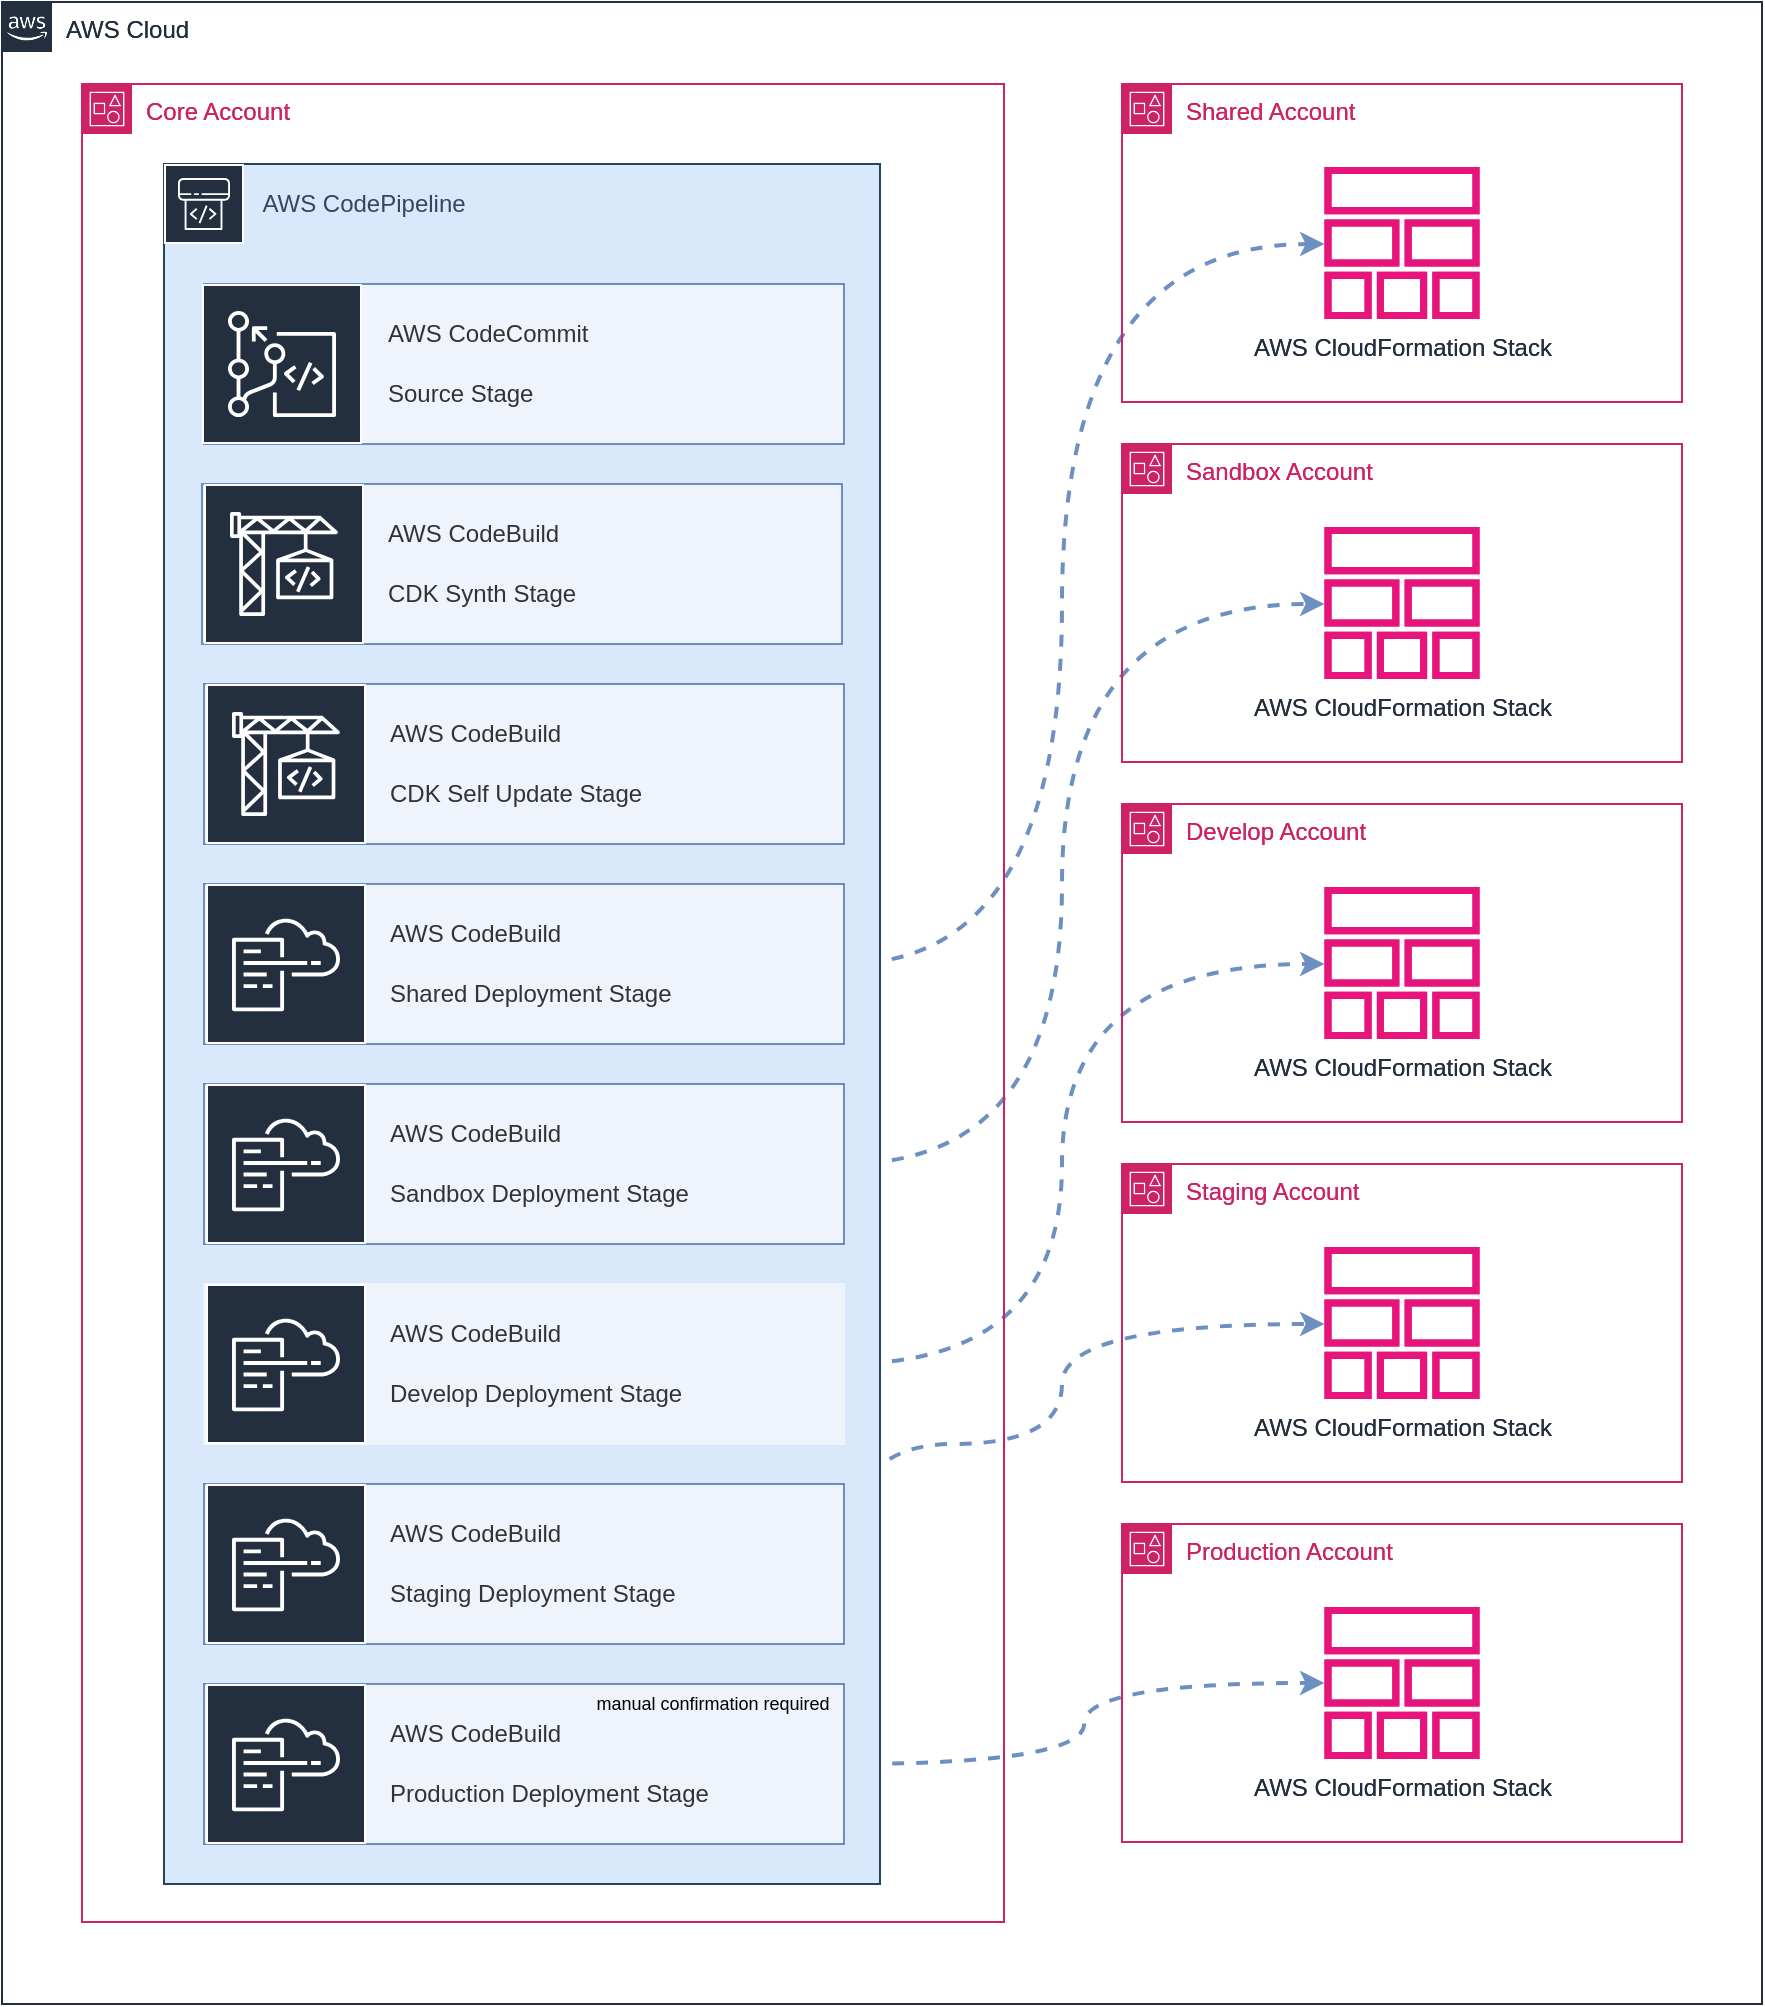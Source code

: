 <mxfile version="25.0.2">
  <diagram name="Page-1" id="k3h3BO1Kf3Qh7kfTolwe">
    <mxGraphModel dx="1242" dy="878" grid="1" gridSize="10" guides="1" tooltips="1" connect="1" arrows="1" fold="1" page="1" pageScale="1" pageWidth="2336" pageHeight="1654" math="0" shadow="0">
      <root>
        <mxCell id="0" />
        <mxCell id="1" parent="0" />
        <mxCell id="vfSD4c-9eN2mQt4-FbNN-1" value="AWS Cloud" style="points=[[0,0],[0.25,0],[0.5,0],[0.75,0],[1,0],[1,0.25],[1,0.5],[1,0.75],[1,1],[0.75,1],[0.5,1],[0.25,1],[0,1],[0,0.75],[0,0.5],[0,0.25]];outlineConnect=0;gradientColor=none;html=1;whiteSpace=wrap;fontSize=12;fontStyle=0;container=1;pointerEvents=0;collapsible=0;recursiveResize=0;shape=mxgraph.aws4.group;grIcon=mxgraph.aws4.group_aws_cloud_alt;strokeColor=#232F3E;fillColor=none;verticalAlign=top;align=left;spacingLeft=30;fontColor=#232F3E;dashed=0;" parent="1" vertex="1">
          <mxGeometry x="240" y="199" width="880" height="1001" as="geometry" />
        </mxCell>
        <mxCell id="vfSD4c-9eN2mQt4-FbNN-78" style="rounded=0;orthogonalLoop=1;jettySize=auto;html=1;exitX=1;exitY=0.5;exitDx=0;exitDy=0;curved=1;dashed=1;strokeWidth=2;strokeColor=#6D90C2;edgeStyle=orthogonalEdgeStyle;" parent="vfSD4c-9eN2mQt4-FbNN-1" source="vfSD4c-9eN2mQt4-FbNN-28" target="vfSD4c-9eN2mQt4-FbNN-14" edge="1">
          <mxGeometry relative="1" as="geometry">
            <Array as="points">
              <mxPoint x="530" y="481" />
              <mxPoint x="530" y="121" />
            </Array>
          </mxGeometry>
        </mxCell>
        <mxCell id="vfSD4c-9eN2mQt4-FbNN-4" value="Shared Account" style="points=[[0,0],[0.25,0],[0.5,0],[0.75,0],[1,0],[1,0.25],[1,0.5],[1,0.75],[1,1],[0.75,1],[0.5,1],[0.25,1],[0,1],[0,0.75],[0,0.5],[0,0.25]];outlineConnect=0;gradientColor=none;html=1;whiteSpace=wrap;fontSize=12;fontStyle=0;container=1;pointerEvents=0;collapsible=0;recursiveResize=0;shape=mxgraph.aws4.group;grIcon=mxgraph.aws4.group_account;strokeColor=#CD2264;fillColor=none;verticalAlign=top;align=left;spacingLeft=30;fontColor=#CD2264;dashed=0;" parent="vfSD4c-9eN2mQt4-FbNN-1" vertex="1">
          <mxGeometry x="560" y="41" width="280" height="159" as="geometry" />
        </mxCell>
        <mxCell id="vfSD4c-9eN2mQt4-FbNN-14" value="AWS CloudFormation Stack" style="sketch=0;outlineConnect=0;fontColor=#232F3E;gradientColor=none;fillColor=#E7157B;strokeColor=none;dashed=0;verticalLabelPosition=bottom;verticalAlign=top;align=center;html=1;fontSize=12;fontStyle=0;aspect=fixed;pointerEvents=1;shape=mxgraph.aws4.stack;" parent="vfSD4c-9eN2mQt4-FbNN-4" vertex="1">
          <mxGeometry x="101" y="41.5" width="78" height="76" as="geometry" />
        </mxCell>
        <mxCell id="vfSD4c-9eN2mQt4-FbNN-5" value="Sandbox Account" style="points=[[0,0],[0.25,0],[0.5,0],[0.75,0],[1,0],[1,0.25],[1,0.5],[1,0.75],[1,1],[0.75,1],[0.5,1],[0.25,1],[0,1],[0,0.75],[0,0.5],[0,0.25]];outlineConnect=0;gradientColor=none;html=1;whiteSpace=wrap;fontSize=12;fontStyle=0;container=1;pointerEvents=0;collapsible=0;recursiveResize=0;shape=mxgraph.aws4.group;grIcon=mxgraph.aws4.group_account;strokeColor=#CD2264;fillColor=none;verticalAlign=top;align=left;spacingLeft=30;fontColor=#CD2264;dashed=0;" parent="vfSD4c-9eN2mQt4-FbNN-1" vertex="1">
          <mxGeometry x="560" y="221" width="280" height="159" as="geometry" />
        </mxCell>
        <mxCell id="vfSD4c-9eN2mQt4-FbNN-15" value="AWS CloudFormation Stack" style="sketch=0;outlineConnect=0;fontColor=#232F3E;gradientColor=none;fillColor=#E7157B;strokeColor=none;dashed=0;verticalLabelPosition=bottom;verticalAlign=top;align=center;html=1;fontSize=12;fontStyle=0;aspect=fixed;pointerEvents=1;shape=mxgraph.aws4.stack;" parent="vfSD4c-9eN2mQt4-FbNN-5" vertex="1">
          <mxGeometry x="101" y="41.5" width="78" height="76" as="geometry" />
        </mxCell>
        <mxCell id="vfSD4c-9eN2mQt4-FbNN-3" value="Develop Account" style="points=[[0,0],[0.25,0],[0.5,0],[0.75,0],[1,0],[1,0.25],[1,0.5],[1,0.75],[1,1],[0.75,1],[0.5,1],[0.25,1],[0,1],[0,0.75],[0,0.5],[0,0.25]];outlineConnect=0;gradientColor=none;html=1;whiteSpace=wrap;fontSize=12;fontStyle=0;container=1;pointerEvents=0;collapsible=0;recursiveResize=0;shape=mxgraph.aws4.group;grIcon=mxgraph.aws4.group_account;strokeColor=#CD2264;fillColor=none;verticalAlign=top;align=left;spacingLeft=30;fontColor=#CD2264;dashed=0;" parent="vfSD4c-9eN2mQt4-FbNN-1" vertex="1">
          <mxGeometry x="560" y="401" width="280" height="159" as="geometry" />
        </mxCell>
        <mxCell id="vfSD4c-9eN2mQt4-FbNN-16" value="AWS CloudFormation Stack" style="sketch=0;outlineConnect=0;fontColor=#232F3E;gradientColor=none;fillColor=#E7157B;strokeColor=none;dashed=0;verticalLabelPosition=bottom;verticalAlign=top;align=center;html=1;fontSize=12;fontStyle=0;aspect=fixed;pointerEvents=1;shape=mxgraph.aws4.stack;" parent="vfSD4c-9eN2mQt4-FbNN-3" vertex="1">
          <mxGeometry x="101" y="41.5" width="78" height="76" as="geometry" />
        </mxCell>
        <mxCell id="vfSD4c-9eN2mQt4-FbNN-7" value="Staging Account" style="points=[[0,0],[0.25,0],[0.5,0],[0.75,0],[1,0],[1,0.25],[1,0.5],[1,0.75],[1,1],[0.75,1],[0.5,1],[0.25,1],[0,1],[0,0.75],[0,0.5],[0,0.25]];outlineConnect=0;gradientColor=none;html=1;whiteSpace=wrap;fontSize=12;fontStyle=0;container=1;pointerEvents=0;collapsible=0;recursiveResize=0;shape=mxgraph.aws4.group;grIcon=mxgraph.aws4.group_account;strokeColor=#CD2264;fillColor=none;verticalAlign=top;align=left;spacingLeft=30;fontColor=#CD2264;dashed=0;" parent="vfSD4c-9eN2mQt4-FbNN-1" vertex="1">
          <mxGeometry x="560" y="581" width="280" height="159" as="geometry" />
        </mxCell>
        <mxCell id="vfSD4c-9eN2mQt4-FbNN-17" value="AWS CloudFormation Stack" style="sketch=0;outlineConnect=0;fontColor=#232F3E;gradientColor=none;fillColor=#E7157B;strokeColor=none;dashed=0;verticalLabelPosition=bottom;verticalAlign=top;align=center;html=1;fontSize=12;fontStyle=0;aspect=fixed;pointerEvents=1;shape=mxgraph.aws4.stack;" parent="vfSD4c-9eN2mQt4-FbNN-7" vertex="1">
          <mxGeometry x="101" y="41.5" width="78" height="76" as="geometry" />
        </mxCell>
        <mxCell id="vfSD4c-9eN2mQt4-FbNN-6" value="Production Account" style="points=[[0,0],[0.25,0],[0.5,0],[0.75,0],[1,0],[1,0.25],[1,0.5],[1,0.75],[1,1],[0.75,1],[0.5,1],[0.25,1],[0,1],[0,0.75],[0,0.5],[0,0.25]];outlineConnect=0;gradientColor=none;html=1;whiteSpace=wrap;fontSize=12;fontStyle=0;container=1;pointerEvents=0;collapsible=0;recursiveResize=0;shape=mxgraph.aws4.group;grIcon=mxgraph.aws4.group_account;strokeColor=#CD2264;fillColor=none;verticalAlign=top;align=left;spacingLeft=30;fontColor=#CD2264;dashed=0;" parent="vfSD4c-9eN2mQt4-FbNN-1" vertex="1">
          <mxGeometry x="560" y="761" width="280" height="159" as="geometry" />
        </mxCell>
        <mxCell id="vfSD4c-9eN2mQt4-FbNN-18" value="AWS CloudFormation Stack" style="sketch=0;outlineConnect=0;fontColor=#232F3E;gradientColor=none;fillColor=#E7157B;strokeColor=none;dashed=0;verticalLabelPosition=bottom;verticalAlign=top;align=center;html=1;fontSize=12;fontStyle=0;aspect=fixed;pointerEvents=1;shape=mxgraph.aws4.stack;" parent="vfSD4c-9eN2mQt4-FbNN-6" vertex="1">
          <mxGeometry x="101" y="41.5" width="78" height="76" as="geometry" />
        </mxCell>
        <mxCell id="vfSD4c-9eN2mQt4-FbNN-2" value="Core Account" style="points=[[0,0],[0.25,0],[0.5,0],[0.75,0],[1,0],[1,0.25],[1,0.5],[1,0.75],[1,1],[0.75,1],[0.5,1],[0.25,1],[0,1],[0,0.75],[0,0.5],[0,0.25]];outlineConnect=0;gradientColor=none;html=1;whiteSpace=wrap;fontSize=12;fontStyle=0;container=1;pointerEvents=0;collapsible=0;recursiveResize=0;shape=mxgraph.aws4.group;grIcon=mxgraph.aws4.group_account;strokeColor=#CD2264;fillColor=none;verticalAlign=top;align=left;spacingLeft=30;fontColor=#CD2264;dashed=0;" parent="vfSD4c-9eN2mQt4-FbNN-1" vertex="1">
          <mxGeometry x="40" y="41" width="461" height="919" as="geometry" />
        </mxCell>
        <mxCell id="vfSD4c-9eN2mQt4-FbNN-10" value="" style="shape=rect;fillColor=#DAE8FC;strokeColor=#23445d;" parent="vfSD4c-9eN2mQt4-FbNN-2" vertex="1">
          <mxGeometry x="41" y="40" width="358" height="860" as="geometry" />
        </mxCell>
        <mxCell id="vfSD4c-9eN2mQt4-FbNN-9" value="" style="sketch=0;outlineConnect=0;fontColor=#232F3E;gradientColor=none;strokeColor=#ffffff;fillColor=#232F3E;dashed=0;verticalLabelPosition=middle;verticalAlign=bottom;align=center;html=1;whiteSpace=wrap;fontSize=10;fontStyle=1;spacing=3;shape=mxgraph.aws4.productIcon;prIcon=mxgraph.aws4.codepipeline;" parent="vfSD4c-9eN2mQt4-FbNN-2" vertex="1">
          <mxGeometry x="41" y="40" width="40" height="40" as="geometry" />
        </mxCell>
        <mxCell id="vfSD4c-9eN2mQt4-FbNN-23" value="AWS CodePipeline" style="text;html=1;align=center;verticalAlign=middle;whiteSpace=wrap;rounded=0;fontColor=#35465E;" parent="vfSD4c-9eN2mQt4-FbNN-2" vertex="1">
          <mxGeometry x="81" y="45" width="120" height="30" as="geometry" />
        </mxCell>
        <mxCell id="vfSD4c-9eN2mQt4-FbNN-55" value="" style="group" parent="vfSD4c-9eN2mQt4-FbNN-2" vertex="1" connectable="0">
          <mxGeometry x="61" y="400" width="320" height="80" as="geometry" />
        </mxCell>
        <mxCell id="vfSD4c-9eN2mQt4-FbNN-28" value="" style="shape=rect;fillColor=#EFF4FC;strokeColor=#6c8ebf;" parent="vfSD4c-9eN2mQt4-FbNN-55" vertex="1">
          <mxGeometry width="320" height="80" as="geometry" />
        </mxCell>
        <mxCell id="vfSD4c-9eN2mQt4-FbNN-30" value="AWS CodeBuild" style="text;html=1;align=left;verticalAlign=middle;whiteSpace=wrap;rounded=0;fontColor=#333333;fontStyle=0" parent="vfSD4c-9eN2mQt4-FbNN-55" vertex="1">
          <mxGeometry x="91" y="10" width="210" height="30" as="geometry" />
        </mxCell>
        <mxCell id="vfSD4c-9eN2mQt4-FbNN-31" value="Shared Deployment Stage" style="text;html=1;align=left;verticalAlign=middle;whiteSpace=wrap;rounded=0;fontColor=#333333;fontStyle=0" parent="vfSD4c-9eN2mQt4-FbNN-55" vertex="1">
          <mxGeometry x="91" y="40" width="210" height="30" as="geometry" />
        </mxCell>
        <mxCell id="vfSD4c-9eN2mQt4-FbNN-53" value="" style="sketch=0;outlineConnect=0;fontColor=#232F3E;gradientColor=none;strokeColor=#ffffff;fillColor=#232F3E;dashed=0;verticalLabelPosition=middle;verticalAlign=bottom;align=center;html=1;whiteSpace=wrap;fontSize=10;fontStyle=1;spacing=3;shape=mxgraph.aws4.productIcon;prIcon=mxgraph.aws4.cloudformation;" parent="vfSD4c-9eN2mQt4-FbNN-55" vertex="1">
          <mxGeometry x="1" width="80" height="80" as="geometry" />
        </mxCell>
        <mxCell id="vfSD4c-9eN2mQt4-FbNN-61" value="" style="group" parent="vfSD4c-9eN2mQt4-FbNN-2" vertex="1" connectable="0">
          <mxGeometry x="61" y="600" width="320" height="80" as="geometry" />
        </mxCell>
        <mxCell id="vfSD4c-9eN2mQt4-FbNN-62" value="" style="shape=rect;fillColor=#EFF4FC;strokeColor=#EFF4FC;" parent="vfSD4c-9eN2mQt4-FbNN-61" vertex="1">
          <mxGeometry width="320" height="80" as="geometry" />
        </mxCell>
        <mxCell id="vfSD4c-9eN2mQt4-FbNN-63" value="AWS CodeBuild" style="text;html=1;align=left;verticalAlign=middle;whiteSpace=wrap;rounded=0;fontColor=#333333;fontStyle=0" parent="vfSD4c-9eN2mQt4-FbNN-61" vertex="1">
          <mxGeometry x="91" y="10" width="210" height="30" as="geometry" />
        </mxCell>
        <mxCell id="vfSD4c-9eN2mQt4-FbNN-64" value="Develop Deployment Stage" style="text;html=1;align=left;verticalAlign=middle;whiteSpace=wrap;rounded=0;fontColor=#333333;fontStyle=0" parent="vfSD4c-9eN2mQt4-FbNN-61" vertex="1">
          <mxGeometry x="91" y="40" width="210" height="30" as="geometry" />
        </mxCell>
        <mxCell id="vfSD4c-9eN2mQt4-FbNN-65" value="" style="sketch=0;outlineConnect=0;fontColor=#232F3E;gradientColor=none;strokeColor=#ffffff;fillColor=#232F3E;dashed=0;verticalLabelPosition=middle;verticalAlign=bottom;align=center;html=1;whiteSpace=wrap;fontSize=10;fontStyle=1;spacing=3;shape=mxgraph.aws4.productIcon;prIcon=mxgraph.aws4.cloudformation;" parent="vfSD4c-9eN2mQt4-FbNN-61" vertex="1">
          <mxGeometry x="1" width="80" height="80" as="geometry" />
        </mxCell>
        <mxCell id="vfSD4c-9eN2mQt4-FbNN-71" value="" style="group" parent="vfSD4c-9eN2mQt4-FbNN-2" vertex="1" connectable="0">
          <mxGeometry x="61" y="800" width="400" height="80" as="geometry" />
        </mxCell>
        <mxCell id="vfSD4c-9eN2mQt4-FbNN-72" value="" style="shape=rect;fillColor=#EFF4FC;strokeColor=#6c8ebf;" parent="vfSD4c-9eN2mQt4-FbNN-71" vertex="1">
          <mxGeometry width="320" height="80" as="geometry" />
        </mxCell>
        <mxCell id="vfSD4c-9eN2mQt4-FbNN-73" value="AWS CodeBuild" style="text;html=1;align=left;verticalAlign=middle;whiteSpace=wrap;rounded=0;fontColor=#333333;fontStyle=0" parent="vfSD4c-9eN2mQt4-FbNN-71" vertex="1">
          <mxGeometry x="91" y="10" width="210" height="30" as="geometry" />
        </mxCell>
        <mxCell id="vfSD4c-9eN2mQt4-FbNN-74" value="Production Deployment Stage" style="text;html=1;align=left;verticalAlign=middle;whiteSpace=wrap;rounded=0;fontColor=#333333;fontStyle=0" parent="vfSD4c-9eN2mQt4-FbNN-71" vertex="1">
          <mxGeometry x="91" y="40" width="210" height="30" as="geometry" />
        </mxCell>
        <mxCell id="vfSD4c-9eN2mQt4-FbNN-75" value="" style="sketch=0;outlineConnect=0;fontColor=#232F3E;gradientColor=none;strokeColor=#ffffff;fillColor=#232F3E;dashed=0;verticalLabelPosition=middle;verticalAlign=bottom;align=center;html=1;whiteSpace=wrap;fontSize=10;fontStyle=1;spacing=3;shape=mxgraph.aws4.productIcon;prIcon=mxgraph.aws4.cloudformation;" parent="vfSD4c-9eN2mQt4-FbNN-71" vertex="1">
          <mxGeometry x="1" width="80" height="80" as="geometry" />
        </mxCell>
        <mxCell id="vfSD4c-9eN2mQt4-FbNN-90" value="manual confirmation required" style="text;html=1;align=center;verticalAlign=middle;whiteSpace=wrap;rounded=0;fontSize=9;" parent="vfSD4c-9eN2mQt4-FbNN-71" vertex="1">
          <mxGeometry x="189" width="131" height="20" as="geometry" />
        </mxCell>
        <mxCell id="vfSD4c-9eN2mQt4-FbNN-83" value="" style="group" parent="vfSD4c-9eN2mQt4-FbNN-2" vertex="1" connectable="0">
          <mxGeometry x="60" y="100" width="321" height="80" as="geometry" />
        </mxCell>
        <mxCell id="vfSD4c-9eN2mQt4-FbNN-49" value="" style="shape=rect;fillColor=#EFF4FC;strokeColor=#6c8ebf;" parent="vfSD4c-9eN2mQt4-FbNN-83" vertex="1">
          <mxGeometry x="1" width="320" height="80" as="geometry" />
        </mxCell>
        <mxCell id="vfSD4c-9eN2mQt4-FbNN-51" value="AWS CodeCommit" style="text;html=1;align=left;verticalAlign=middle;whiteSpace=wrap;rounded=0;fontColor=#333333;fontStyle=0" parent="vfSD4c-9eN2mQt4-FbNN-83" vertex="1">
          <mxGeometry x="91" y="10" width="210" height="30" as="geometry" />
        </mxCell>
        <mxCell id="vfSD4c-9eN2mQt4-FbNN-52" value="Source Stage" style="text;html=1;align=left;verticalAlign=middle;whiteSpace=wrap;rounded=0;fontColor=#333333;fontStyle=0" parent="vfSD4c-9eN2mQt4-FbNN-83" vertex="1">
          <mxGeometry x="91" y="40" width="210" height="30" as="geometry" />
        </mxCell>
        <mxCell id="vfSD4c-9eN2mQt4-FbNN-11" value="" style="sketch=0;outlineConnect=0;fontColor=#232F3E;gradientColor=none;strokeColor=#ffffff;fillColor=#232F3E;dashed=0;verticalLabelPosition=middle;verticalAlign=bottom;align=center;html=1;whiteSpace=wrap;fontSize=10;fontStyle=1;spacing=3;shape=mxgraph.aws4.productIcon;prIcon=mxgraph.aws4.codecommit;" parent="vfSD4c-9eN2mQt4-FbNN-83" vertex="1">
          <mxGeometry width="80" height="80" as="geometry" />
        </mxCell>
        <mxCell id="vfSD4c-9eN2mQt4-FbNN-20" value="" style="shape=rect;fillColor=#EFF4FC;strokeColor=#6c8ebf;" parent="vfSD4c-9eN2mQt4-FbNN-2" vertex="1">
          <mxGeometry x="60" y="200" width="320" height="80" as="geometry" />
        </mxCell>
        <mxCell id="vfSD4c-9eN2mQt4-FbNN-19" value="" style="sketch=0;outlineConnect=0;fontColor=#232F3E;gradientColor=none;strokeColor=#ffffff;fillColor=#232F3E;dashed=0;verticalLabelPosition=middle;verticalAlign=bottom;align=center;html=1;whiteSpace=wrap;fontSize=10;fontStyle=1;spacing=3;shape=mxgraph.aws4.productIcon;prIcon=mxgraph.aws4.codebuild;" parent="vfSD4c-9eN2mQt4-FbNN-2" vertex="1">
          <mxGeometry x="61" y="200" width="80" height="80" as="geometry" />
        </mxCell>
        <mxCell id="vfSD4c-9eN2mQt4-FbNN-24" value="AWS CodeBuild" style="text;html=1;align=left;verticalAlign=middle;whiteSpace=wrap;rounded=0;fontColor=#333333;fontStyle=0" parent="vfSD4c-9eN2mQt4-FbNN-2" vertex="1">
          <mxGeometry x="151" y="210" width="210" height="30" as="geometry" />
        </mxCell>
        <mxCell id="vfSD4c-9eN2mQt4-FbNN-25" value="CDK Synth Stage" style="text;html=1;align=left;verticalAlign=middle;whiteSpace=wrap;rounded=0;fontColor=#333333;fontStyle=0" parent="vfSD4c-9eN2mQt4-FbNN-2" vertex="1">
          <mxGeometry x="151" y="240" width="210" height="30" as="geometry" />
        </mxCell>
        <mxCell id="vfSD4c-9eN2mQt4-FbNN-57" value="" style="shape=rect;fillColor=#EFF4FC;strokeColor=#6c8ebf;" parent="vfSD4c-9eN2mQt4-FbNN-2" vertex="1">
          <mxGeometry x="61" y="500" width="320" height="80" as="geometry" />
        </mxCell>
        <mxCell id="vfSD4c-9eN2mQt4-FbNN-58" value="AWS CodeBuild" style="text;html=1;align=left;verticalAlign=middle;whiteSpace=wrap;rounded=0;fontColor=#333333;fontStyle=0" parent="vfSD4c-9eN2mQt4-FbNN-2" vertex="1">
          <mxGeometry x="152" y="510" width="210" height="30" as="geometry" />
        </mxCell>
        <mxCell id="vfSD4c-9eN2mQt4-FbNN-59" value="Sandbox Deployment Stage" style="text;html=1;align=left;verticalAlign=middle;whiteSpace=wrap;rounded=0;fontColor=#333333;fontStyle=0" parent="vfSD4c-9eN2mQt4-FbNN-2" vertex="1">
          <mxGeometry x="152" y="540" width="210" height="30" as="geometry" />
        </mxCell>
        <mxCell id="vfSD4c-9eN2mQt4-FbNN-60" value="" style="sketch=0;outlineConnect=0;fontColor=#232F3E;gradientColor=none;strokeColor=#ffffff;fillColor=#232F3E;dashed=0;verticalLabelPosition=middle;verticalAlign=bottom;align=center;html=1;whiteSpace=wrap;fontSize=10;fontStyle=1;spacing=3;shape=mxgraph.aws4.productIcon;prIcon=mxgraph.aws4.cloudformation;" parent="vfSD4c-9eN2mQt4-FbNN-2" vertex="1">
          <mxGeometry x="62" y="500" width="80" height="80" as="geometry" />
        </mxCell>
        <mxCell id="vfSD4c-9eN2mQt4-FbNN-67" value="" style="shape=rect;fillColor=#EFF4FC;strokeColor=#6c8ebf;" parent="vfSD4c-9eN2mQt4-FbNN-2" vertex="1">
          <mxGeometry x="61" y="700" width="320" height="80" as="geometry" />
        </mxCell>
        <mxCell id="vfSD4c-9eN2mQt4-FbNN-68" value="AWS CodeBuild" style="text;html=1;align=left;verticalAlign=middle;whiteSpace=wrap;rounded=0;fontColor=#333333;fontStyle=0" parent="vfSD4c-9eN2mQt4-FbNN-2" vertex="1">
          <mxGeometry x="152" y="710" width="210" height="30" as="geometry" />
        </mxCell>
        <mxCell id="vfSD4c-9eN2mQt4-FbNN-69" value="Staging Deployment Stage" style="text;html=1;align=left;verticalAlign=middle;whiteSpace=wrap;rounded=0;fontColor=#333333;fontStyle=0" parent="vfSD4c-9eN2mQt4-FbNN-2" vertex="1">
          <mxGeometry x="152" y="740" width="210" height="30" as="geometry" />
        </mxCell>
        <mxCell id="vfSD4c-9eN2mQt4-FbNN-70" value="" style="sketch=0;outlineConnect=0;fontColor=#232F3E;gradientColor=none;strokeColor=#ffffff;fillColor=#232F3E;dashed=0;verticalLabelPosition=middle;verticalAlign=bottom;align=center;html=1;whiteSpace=wrap;fontSize=10;fontStyle=1;spacing=3;shape=mxgraph.aws4.productIcon;prIcon=mxgraph.aws4.cloudformation;" parent="vfSD4c-9eN2mQt4-FbNN-2" vertex="1">
          <mxGeometry x="62" y="700" width="80" height="80" as="geometry" />
        </mxCell>
        <mxCell id="vfSD4c-9eN2mQt4-FbNN-85" value="" style="shape=rect;fillColor=#EFF4FC;strokeColor=#6c8ebf;" parent="vfSD4c-9eN2mQt4-FbNN-2" vertex="1">
          <mxGeometry x="61" y="300" width="320" height="80" as="geometry" />
        </mxCell>
        <mxCell id="vfSD4c-9eN2mQt4-FbNN-86" value="" style="sketch=0;outlineConnect=0;fontColor=#232F3E;gradientColor=none;strokeColor=#ffffff;fillColor=#232F3E;dashed=0;verticalLabelPosition=middle;verticalAlign=bottom;align=center;html=1;whiteSpace=wrap;fontSize=10;fontStyle=1;spacing=3;shape=mxgraph.aws4.productIcon;prIcon=mxgraph.aws4.codebuild;" parent="vfSD4c-9eN2mQt4-FbNN-2" vertex="1">
          <mxGeometry x="62" y="300" width="80" height="80" as="geometry" />
        </mxCell>
        <mxCell id="vfSD4c-9eN2mQt4-FbNN-87" value="AWS CodeBuild" style="text;html=1;align=left;verticalAlign=middle;whiteSpace=wrap;rounded=0;fontColor=#333333;fontStyle=0" parent="vfSD4c-9eN2mQt4-FbNN-2" vertex="1">
          <mxGeometry x="152" y="310" width="210" height="30" as="geometry" />
        </mxCell>
        <mxCell id="vfSD4c-9eN2mQt4-FbNN-88" value="CDK Self Update Stage" style="text;html=1;align=left;verticalAlign=middle;whiteSpace=wrap;rounded=0;fontColor=#333333;fontStyle=0" parent="vfSD4c-9eN2mQt4-FbNN-2" vertex="1">
          <mxGeometry x="152" y="340" width="210" height="30" as="geometry" />
        </mxCell>
        <mxCell id="vfSD4c-9eN2mQt4-FbNN-79" style="rounded=0;orthogonalLoop=1;jettySize=auto;html=1;exitX=1;exitY=0.5;exitDx=0;exitDy=0;curved=1;dashed=1;strokeWidth=2;strokeColor=#6D90C2;edgeStyle=orthogonalEdgeStyle;" parent="vfSD4c-9eN2mQt4-FbNN-1" source="vfSD4c-9eN2mQt4-FbNN-57" target="vfSD4c-9eN2mQt4-FbNN-15" edge="1">
          <mxGeometry relative="1" as="geometry">
            <Array as="points">
              <mxPoint x="530" y="581" />
              <mxPoint x="530" y="301" />
            </Array>
          </mxGeometry>
        </mxCell>
        <mxCell id="vfSD4c-9eN2mQt4-FbNN-80" style="rounded=0;orthogonalLoop=1;jettySize=auto;html=1;exitX=1;exitY=0.5;exitDx=0;exitDy=0;curved=1;dashed=1;strokeWidth=2;strokeColor=#6D90C2;edgeStyle=orthogonalEdgeStyle;" parent="vfSD4c-9eN2mQt4-FbNN-1" source="vfSD4c-9eN2mQt4-FbNN-62" target="vfSD4c-9eN2mQt4-FbNN-16" edge="1">
          <mxGeometry relative="1" as="geometry">
            <Array as="points">
              <mxPoint x="530" y="681" />
              <mxPoint x="530" y="481" />
            </Array>
          </mxGeometry>
        </mxCell>
        <mxCell id="vfSD4c-9eN2mQt4-FbNN-81" style="rounded=0;orthogonalLoop=1;jettySize=auto;html=1;exitX=1;exitY=0.5;exitDx=0;exitDy=0;curved=1;dashed=1;strokeWidth=2;strokeColor=#6D90C2;edgeStyle=orthogonalEdgeStyle;" parent="vfSD4c-9eN2mQt4-FbNN-1" source="vfSD4c-9eN2mQt4-FbNN-67" target="vfSD4c-9eN2mQt4-FbNN-17" edge="1">
          <mxGeometry relative="1" as="geometry">
            <Array as="points">
              <mxPoint x="421" y="721" />
              <mxPoint x="530" y="721" />
              <mxPoint x="530" y="661" />
            </Array>
          </mxGeometry>
        </mxCell>
        <mxCell id="vfSD4c-9eN2mQt4-FbNN-82" style="rounded=0;orthogonalLoop=1;jettySize=auto;html=1;exitX=1;exitY=0.5;exitDx=0;exitDy=0;curved=1;dashed=1;strokeWidth=2;strokeColor=#6D90C2;edgeStyle=orthogonalEdgeStyle;" parent="vfSD4c-9eN2mQt4-FbNN-1" source="vfSD4c-9eN2mQt4-FbNN-72" target="vfSD4c-9eN2mQt4-FbNN-18" edge="1">
          <mxGeometry relative="1" as="geometry" />
        </mxCell>
        <mxCell id="-rHODMzxDBXZCvQKcxq7-2" value="AWS Cloud" style="points=[[0,0],[0.25,0],[0.5,0],[0.75,0],[1,0],[1,0.25],[1,0.5],[1,0.75],[1,1],[0.75,1],[0.5,1],[0.25,1],[0,1],[0,0.75],[0,0.5],[0,0.25]];outlineConnect=0;gradientColor=none;html=1;whiteSpace=wrap;fontSize=12;fontStyle=0;container=1;pointerEvents=0;collapsible=0;recursiveResize=0;shape=mxgraph.aws4.group;grIcon=mxgraph.aws4.group_aws_cloud_alt;strokeColor=#232F3E;fillColor=none;verticalAlign=top;align=left;spacingLeft=30;fontColor=#232F3E;dashed=0;" vertex="1" parent="1">
          <mxGeometry x="240" y="199" width="880" height="1001" as="geometry" />
        </mxCell>
        <mxCell id="-rHODMzxDBXZCvQKcxq7-4" value="Shared Account" style="points=[[0,0],[0.25,0],[0.5,0],[0.75,0],[1,0],[1,0.25],[1,0.5],[1,0.75],[1,1],[0.75,1],[0.5,1],[0.25,1],[0,1],[0,0.75],[0,0.5],[0,0.25]];outlineConnect=0;gradientColor=none;html=1;whiteSpace=wrap;fontSize=12;fontStyle=0;container=1;pointerEvents=0;collapsible=0;recursiveResize=0;shape=mxgraph.aws4.group;grIcon=mxgraph.aws4.group_account;strokeColor=#CD2264;fillColor=none;verticalAlign=top;align=left;spacingLeft=30;fontColor=#CD2264;dashed=0;" vertex="1" parent="-rHODMzxDBXZCvQKcxq7-2">
          <mxGeometry x="560" y="41" width="280" height="159" as="geometry" />
        </mxCell>
        <mxCell id="-rHODMzxDBXZCvQKcxq7-5" value="AWS CloudFormation Stack" style="sketch=0;outlineConnect=0;fontColor=#232F3E;gradientColor=none;fillColor=#E7157B;strokeColor=none;dashed=0;verticalLabelPosition=bottom;verticalAlign=top;align=center;html=1;fontSize=12;fontStyle=0;aspect=fixed;pointerEvents=1;shape=mxgraph.aws4.stack;" vertex="1" parent="-rHODMzxDBXZCvQKcxq7-4">
          <mxGeometry x="101" y="41.5" width="78" height="76" as="geometry" />
        </mxCell>
        <mxCell id="-rHODMzxDBXZCvQKcxq7-6" value="Sandbox Account" style="points=[[0,0],[0.25,0],[0.5,0],[0.75,0],[1,0],[1,0.25],[1,0.5],[1,0.75],[1,1],[0.75,1],[0.5,1],[0.25,1],[0,1],[0,0.75],[0,0.5],[0,0.25]];outlineConnect=0;gradientColor=none;html=1;whiteSpace=wrap;fontSize=12;fontStyle=0;container=1;pointerEvents=0;collapsible=0;recursiveResize=0;shape=mxgraph.aws4.group;grIcon=mxgraph.aws4.group_account;strokeColor=#CD2264;fillColor=none;verticalAlign=top;align=left;spacingLeft=30;fontColor=#CD2264;dashed=0;" vertex="1" parent="-rHODMzxDBXZCvQKcxq7-2">
          <mxGeometry x="560" y="221" width="280" height="159" as="geometry" />
        </mxCell>
        <mxCell id="-rHODMzxDBXZCvQKcxq7-7" value="AWS CloudFormation Stack" style="sketch=0;outlineConnect=0;fontColor=#232F3E;gradientColor=none;fillColor=#E7157B;strokeColor=none;dashed=0;verticalLabelPosition=bottom;verticalAlign=top;align=center;html=1;fontSize=12;fontStyle=0;aspect=fixed;pointerEvents=1;shape=mxgraph.aws4.stack;" vertex="1" parent="-rHODMzxDBXZCvQKcxq7-6">
          <mxGeometry x="101" y="41.5" width="78" height="76" as="geometry" />
        </mxCell>
        <mxCell id="-rHODMzxDBXZCvQKcxq7-8" value="Develop Account" style="points=[[0,0],[0.25,0],[0.5,0],[0.75,0],[1,0],[1,0.25],[1,0.5],[1,0.75],[1,1],[0.75,1],[0.5,1],[0.25,1],[0,1],[0,0.75],[0,0.5],[0,0.25]];outlineConnect=0;gradientColor=none;html=1;whiteSpace=wrap;fontSize=12;fontStyle=0;container=1;pointerEvents=0;collapsible=0;recursiveResize=0;shape=mxgraph.aws4.group;grIcon=mxgraph.aws4.group_account;strokeColor=#CD2264;fillColor=none;verticalAlign=top;align=left;spacingLeft=30;fontColor=#CD2264;dashed=0;" vertex="1" parent="-rHODMzxDBXZCvQKcxq7-2">
          <mxGeometry x="560" y="401" width="280" height="159" as="geometry" />
        </mxCell>
        <mxCell id="-rHODMzxDBXZCvQKcxq7-9" value="AWS CloudFormation Stack" style="sketch=0;outlineConnect=0;fontColor=#232F3E;gradientColor=none;fillColor=#E7157B;strokeColor=none;dashed=0;verticalLabelPosition=bottom;verticalAlign=top;align=center;html=1;fontSize=12;fontStyle=0;aspect=fixed;pointerEvents=1;shape=mxgraph.aws4.stack;" vertex="1" parent="-rHODMzxDBXZCvQKcxq7-8">
          <mxGeometry x="101" y="41.5" width="78" height="76" as="geometry" />
        </mxCell>
        <mxCell id="-rHODMzxDBXZCvQKcxq7-10" value="Staging Account" style="points=[[0,0],[0.25,0],[0.5,0],[0.75,0],[1,0],[1,0.25],[1,0.5],[1,0.75],[1,1],[0.75,1],[0.5,1],[0.25,1],[0,1],[0,0.75],[0,0.5],[0,0.25]];outlineConnect=0;gradientColor=none;html=1;whiteSpace=wrap;fontSize=12;fontStyle=0;container=1;pointerEvents=0;collapsible=0;recursiveResize=0;shape=mxgraph.aws4.group;grIcon=mxgraph.aws4.group_account;strokeColor=#CD2264;fillColor=none;verticalAlign=top;align=left;spacingLeft=30;fontColor=#CD2264;dashed=0;" vertex="1" parent="-rHODMzxDBXZCvQKcxq7-2">
          <mxGeometry x="560" y="581" width="280" height="159" as="geometry" />
        </mxCell>
        <mxCell id="-rHODMzxDBXZCvQKcxq7-11" value="AWS CloudFormation Stack" style="sketch=0;outlineConnect=0;fontColor=#232F3E;gradientColor=none;fillColor=#E7157B;strokeColor=none;dashed=0;verticalLabelPosition=bottom;verticalAlign=top;align=center;html=1;fontSize=12;fontStyle=0;aspect=fixed;pointerEvents=1;shape=mxgraph.aws4.stack;" vertex="1" parent="-rHODMzxDBXZCvQKcxq7-10">
          <mxGeometry x="101" y="41.5" width="78" height="76" as="geometry" />
        </mxCell>
        <mxCell id="-rHODMzxDBXZCvQKcxq7-12" value="Production Account" style="points=[[0,0],[0.25,0],[0.5,0],[0.75,0],[1,0],[1,0.25],[1,0.5],[1,0.75],[1,1],[0.75,1],[0.5,1],[0.25,1],[0,1],[0,0.75],[0,0.5],[0,0.25]];outlineConnect=0;gradientColor=none;html=1;whiteSpace=wrap;fontSize=12;fontStyle=0;container=1;pointerEvents=0;collapsible=0;recursiveResize=0;shape=mxgraph.aws4.group;grIcon=mxgraph.aws4.group_account;strokeColor=#CD2264;fillColor=none;verticalAlign=top;align=left;spacingLeft=30;fontColor=#CD2264;dashed=0;" vertex="1" parent="-rHODMzxDBXZCvQKcxq7-2">
          <mxGeometry x="560" y="761" width="280" height="159" as="geometry" />
        </mxCell>
        <mxCell id="-rHODMzxDBXZCvQKcxq7-13" value="AWS CloudFormation Stack" style="sketch=0;outlineConnect=0;fontColor=#232F3E;gradientColor=none;fillColor=#E7157B;strokeColor=none;dashed=0;verticalLabelPosition=bottom;verticalAlign=top;align=center;html=1;fontSize=12;fontStyle=0;aspect=fixed;pointerEvents=1;shape=mxgraph.aws4.stack;" vertex="1" parent="-rHODMzxDBXZCvQKcxq7-12">
          <mxGeometry x="101" y="41.5" width="78" height="76" as="geometry" />
        </mxCell>
        <mxCell id="-rHODMzxDBXZCvQKcxq7-14" value="Core Account" style="points=[[0,0],[0.25,0],[0.5,0],[0.75,0],[1,0],[1,0.25],[1,0.5],[1,0.75],[1,1],[0.75,1],[0.5,1],[0.25,1],[0,1],[0,0.75],[0,0.5],[0,0.25]];outlineConnect=0;gradientColor=none;html=1;whiteSpace=wrap;fontSize=12;fontStyle=0;container=1;pointerEvents=0;collapsible=0;recursiveResize=0;shape=mxgraph.aws4.group;grIcon=mxgraph.aws4.group_account;strokeColor=#CD2264;fillColor=none;verticalAlign=top;align=left;spacingLeft=30;fontColor=#CD2264;dashed=0;" vertex="1" parent="-rHODMzxDBXZCvQKcxq7-2">
          <mxGeometry x="40" y="41" width="461" height="919" as="geometry" />
        </mxCell>
        <mxCell id="-rHODMzxDBXZCvQKcxq7-15" value="" style="shape=rect;fillColor=#DAE8FC;strokeColor=#23445d;" vertex="1" parent="-rHODMzxDBXZCvQKcxq7-14">
          <mxGeometry x="41" y="40" width="358" height="860" as="geometry" />
        </mxCell>
        <mxCell id="-rHODMzxDBXZCvQKcxq7-16" value="" style="sketch=0;outlineConnect=0;fontColor=#232F3E;gradientColor=none;strokeColor=#ffffff;fillColor=#232F3E;dashed=0;verticalLabelPosition=middle;verticalAlign=bottom;align=center;html=1;whiteSpace=wrap;fontSize=10;fontStyle=1;spacing=3;shape=mxgraph.aws4.productIcon;prIcon=mxgraph.aws4.codepipeline;" vertex="1" parent="-rHODMzxDBXZCvQKcxq7-14">
          <mxGeometry x="41" y="40" width="40" height="40" as="geometry" />
        </mxCell>
        <mxCell id="-rHODMzxDBXZCvQKcxq7-17" value="AWS CodePipeline" style="text;html=1;align=center;verticalAlign=middle;whiteSpace=wrap;rounded=0;fontColor=#35465E;" vertex="1" parent="-rHODMzxDBXZCvQKcxq7-14">
          <mxGeometry x="81" y="45" width="120" height="30" as="geometry" />
        </mxCell>
        <mxCell id="-rHODMzxDBXZCvQKcxq7-18" value="" style="group" vertex="1" connectable="0" parent="-rHODMzxDBXZCvQKcxq7-14">
          <mxGeometry x="61" y="400" width="320" height="80" as="geometry" />
        </mxCell>
        <mxCell id="-rHODMzxDBXZCvQKcxq7-19" value="" style="shape=rect;fillColor=#EFF4FC;strokeColor=#6c8ebf;" vertex="1" parent="-rHODMzxDBXZCvQKcxq7-18">
          <mxGeometry width="320" height="80" as="geometry" />
        </mxCell>
        <mxCell id="-rHODMzxDBXZCvQKcxq7-20" value="AWS CodeBuild" style="text;html=1;align=left;verticalAlign=middle;whiteSpace=wrap;rounded=0;fontColor=#333333;fontStyle=0" vertex="1" parent="-rHODMzxDBXZCvQKcxq7-18">
          <mxGeometry x="91" y="10" width="210" height="30" as="geometry" />
        </mxCell>
        <mxCell id="-rHODMzxDBXZCvQKcxq7-21" value="Shared Deployment Stage" style="text;html=1;align=left;verticalAlign=middle;whiteSpace=wrap;rounded=0;fontColor=#333333;fontStyle=0" vertex="1" parent="-rHODMzxDBXZCvQKcxq7-18">
          <mxGeometry x="91" y="40" width="210" height="30" as="geometry" />
        </mxCell>
        <mxCell id="-rHODMzxDBXZCvQKcxq7-22" value="" style="sketch=0;outlineConnect=0;fontColor=#232F3E;gradientColor=none;strokeColor=#ffffff;fillColor=#232F3E;dashed=0;verticalLabelPosition=middle;verticalAlign=bottom;align=center;html=1;whiteSpace=wrap;fontSize=10;fontStyle=1;spacing=3;shape=mxgraph.aws4.productIcon;prIcon=mxgraph.aws4.cloudformation;" vertex="1" parent="-rHODMzxDBXZCvQKcxq7-18">
          <mxGeometry x="1" width="80" height="80" as="geometry" />
        </mxCell>
        <mxCell id="-rHODMzxDBXZCvQKcxq7-23" value="" style="group" vertex="1" connectable="0" parent="-rHODMzxDBXZCvQKcxq7-14">
          <mxGeometry x="61" y="600" width="320" height="80" as="geometry" />
        </mxCell>
        <mxCell id="-rHODMzxDBXZCvQKcxq7-24" value="" style="shape=rect;fillColor=#EFF4FC;strokeColor=#EFF4FC;" vertex="1" parent="-rHODMzxDBXZCvQKcxq7-23">
          <mxGeometry width="320" height="80" as="geometry" />
        </mxCell>
        <mxCell id="-rHODMzxDBXZCvQKcxq7-25" value="AWS CodeBuild" style="text;html=1;align=left;verticalAlign=middle;whiteSpace=wrap;rounded=0;fontColor=#333333;fontStyle=0" vertex="1" parent="-rHODMzxDBXZCvQKcxq7-23">
          <mxGeometry x="91" y="10" width="210" height="30" as="geometry" />
        </mxCell>
        <mxCell id="-rHODMzxDBXZCvQKcxq7-26" value="Develop Deployment Stage" style="text;html=1;align=left;verticalAlign=middle;whiteSpace=wrap;rounded=0;fontColor=#333333;fontStyle=0" vertex="1" parent="-rHODMzxDBXZCvQKcxq7-23">
          <mxGeometry x="91" y="40" width="210" height="30" as="geometry" />
        </mxCell>
        <mxCell id="-rHODMzxDBXZCvQKcxq7-27" value="" style="sketch=0;outlineConnect=0;fontColor=#232F3E;gradientColor=none;strokeColor=#ffffff;fillColor=#232F3E;dashed=0;verticalLabelPosition=middle;verticalAlign=bottom;align=center;html=1;whiteSpace=wrap;fontSize=10;fontStyle=1;spacing=3;shape=mxgraph.aws4.productIcon;prIcon=mxgraph.aws4.cloudformation;" vertex="1" parent="-rHODMzxDBXZCvQKcxq7-23">
          <mxGeometry x="1" width="80" height="80" as="geometry" />
        </mxCell>
        <mxCell id="-rHODMzxDBXZCvQKcxq7-28" value="" style="group" vertex="1" connectable="0" parent="-rHODMzxDBXZCvQKcxq7-14">
          <mxGeometry x="61" y="800" width="400" height="80" as="geometry" />
        </mxCell>
        <mxCell id="-rHODMzxDBXZCvQKcxq7-29" value="" style="shape=rect;fillColor=#EFF4FC;strokeColor=#6c8ebf;" vertex="1" parent="-rHODMzxDBXZCvQKcxq7-28">
          <mxGeometry width="320" height="80" as="geometry" />
        </mxCell>
        <mxCell id="-rHODMzxDBXZCvQKcxq7-30" value="AWS CodeBuild" style="text;html=1;align=left;verticalAlign=middle;whiteSpace=wrap;rounded=0;fontColor=#333333;fontStyle=0" vertex="1" parent="-rHODMzxDBXZCvQKcxq7-28">
          <mxGeometry x="91" y="10" width="210" height="30" as="geometry" />
        </mxCell>
        <mxCell id="-rHODMzxDBXZCvQKcxq7-31" value="Production Deployment Stage" style="text;html=1;align=left;verticalAlign=middle;whiteSpace=wrap;rounded=0;fontColor=#333333;fontStyle=0" vertex="1" parent="-rHODMzxDBXZCvQKcxq7-28">
          <mxGeometry x="91" y="40" width="210" height="30" as="geometry" />
        </mxCell>
        <mxCell id="-rHODMzxDBXZCvQKcxq7-32" value="" style="sketch=0;outlineConnect=0;fontColor=#232F3E;gradientColor=none;strokeColor=#ffffff;fillColor=#232F3E;dashed=0;verticalLabelPosition=middle;verticalAlign=bottom;align=center;html=1;whiteSpace=wrap;fontSize=10;fontStyle=1;spacing=3;shape=mxgraph.aws4.productIcon;prIcon=mxgraph.aws4.cloudformation;" vertex="1" parent="-rHODMzxDBXZCvQKcxq7-28">
          <mxGeometry x="1" width="80" height="80" as="geometry" />
        </mxCell>
        <mxCell id="-rHODMzxDBXZCvQKcxq7-33" value="manual confirmation required" style="text;html=1;align=center;verticalAlign=middle;whiteSpace=wrap;rounded=0;fontSize=9;" vertex="1" parent="-rHODMzxDBXZCvQKcxq7-28">
          <mxGeometry x="189" width="131" height="20" as="geometry" />
        </mxCell>
        <mxCell id="-rHODMzxDBXZCvQKcxq7-34" value="" style="group" vertex="1" connectable="0" parent="-rHODMzxDBXZCvQKcxq7-14">
          <mxGeometry x="60" y="100" width="321" height="80" as="geometry" />
        </mxCell>
        <mxCell id="-rHODMzxDBXZCvQKcxq7-35" value="" style="shape=rect;fillColor=#EFF4FC;strokeColor=#6c8ebf;" vertex="1" parent="-rHODMzxDBXZCvQKcxq7-34">
          <mxGeometry x="1" width="320" height="80" as="geometry" />
        </mxCell>
        <mxCell id="-rHODMzxDBXZCvQKcxq7-36" value="AWS CodeCommit" style="text;html=1;align=left;verticalAlign=middle;whiteSpace=wrap;rounded=0;fontColor=#333333;fontStyle=0" vertex="1" parent="-rHODMzxDBXZCvQKcxq7-34">
          <mxGeometry x="91" y="10" width="210" height="30" as="geometry" />
        </mxCell>
        <mxCell id="-rHODMzxDBXZCvQKcxq7-37" value="Source Stage" style="text;html=1;align=left;verticalAlign=middle;whiteSpace=wrap;rounded=0;fontColor=#333333;fontStyle=0" vertex="1" parent="-rHODMzxDBXZCvQKcxq7-34">
          <mxGeometry x="91" y="40" width="210" height="30" as="geometry" />
        </mxCell>
        <mxCell id="-rHODMzxDBXZCvQKcxq7-38" value="" style="sketch=0;outlineConnect=0;fontColor=#232F3E;gradientColor=none;strokeColor=#ffffff;fillColor=#232F3E;dashed=0;verticalLabelPosition=middle;verticalAlign=bottom;align=center;html=1;whiteSpace=wrap;fontSize=10;fontStyle=1;spacing=3;shape=mxgraph.aws4.productIcon;prIcon=mxgraph.aws4.codecommit;" vertex="1" parent="-rHODMzxDBXZCvQKcxq7-34">
          <mxGeometry width="80" height="80" as="geometry" />
        </mxCell>
        <mxCell id="-rHODMzxDBXZCvQKcxq7-39" value="" style="shape=rect;fillColor=#EFF4FC;strokeColor=#6c8ebf;" vertex="1" parent="-rHODMzxDBXZCvQKcxq7-14">
          <mxGeometry x="60" y="200" width="320" height="80" as="geometry" />
        </mxCell>
        <mxCell id="-rHODMzxDBXZCvQKcxq7-40" value="" style="sketch=0;outlineConnect=0;fontColor=#232F3E;gradientColor=none;strokeColor=#ffffff;fillColor=#232F3E;dashed=0;verticalLabelPosition=middle;verticalAlign=bottom;align=center;html=1;whiteSpace=wrap;fontSize=10;fontStyle=1;spacing=3;shape=mxgraph.aws4.productIcon;prIcon=mxgraph.aws4.codebuild;" vertex="1" parent="-rHODMzxDBXZCvQKcxq7-14">
          <mxGeometry x="61" y="200" width="80" height="80" as="geometry" />
        </mxCell>
        <mxCell id="-rHODMzxDBXZCvQKcxq7-41" value="AWS CodeBuild" style="text;html=1;align=left;verticalAlign=middle;whiteSpace=wrap;rounded=0;fontColor=#333333;fontStyle=0" vertex="1" parent="-rHODMzxDBXZCvQKcxq7-14">
          <mxGeometry x="151" y="210" width="210" height="30" as="geometry" />
        </mxCell>
        <mxCell id="-rHODMzxDBXZCvQKcxq7-42" value="CDK Synth Stage" style="text;html=1;align=left;verticalAlign=middle;whiteSpace=wrap;rounded=0;fontColor=#333333;fontStyle=0" vertex="1" parent="-rHODMzxDBXZCvQKcxq7-14">
          <mxGeometry x="151" y="240" width="210" height="30" as="geometry" />
        </mxCell>
        <mxCell id="-rHODMzxDBXZCvQKcxq7-43" value="" style="shape=rect;fillColor=#EFF4FC;strokeColor=#6c8ebf;" vertex="1" parent="-rHODMzxDBXZCvQKcxq7-14">
          <mxGeometry x="61" y="500" width="320" height="80" as="geometry" />
        </mxCell>
        <mxCell id="-rHODMzxDBXZCvQKcxq7-44" value="AWS CodeBuild" style="text;html=1;align=left;verticalAlign=middle;whiteSpace=wrap;rounded=0;fontColor=#333333;fontStyle=0" vertex="1" parent="-rHODMzxDBXZCvQKcxq7-14">
          <mxGeometry x="152" y="510" width="210" height="30" as="geometry" />
        </mxCell>
        <mxCell id="-rHODMzxDBXZCvQKcxq7-45" value="Sandbox Deployment Stage" style="text;html=1;align=left;verticalAlign=middle;whiteSpace=wrap;rounded=0;fontColor=#333333;fontStyle=0" vertex="1" parent="-rHODMzxDBXZCvQKcxq7-14">
          <mxGeometry x="152" y="540" width="210" height="30" as="geometry" />
        </mxCell>
        <mxCell id="-rHODMzxDBXZCvQKcxq7-46" value="" style="sketch=0;outlineConnect=0;fontColor=#232F3E;gradientColor=none;strokeColor=#ffffff;fillColor=#232F3E;dashed=0;verticalLabelPosition=middle;verticalAlign=bottom;align=center;html=1;whiteSpace=wrap;fontSize=10;fontStyle=1;spacing=3;shape=mxgraph.aws4.productIcon;prIcon=mxgraph.aws4.cloudformation;" vertex="1" parent="-rHODMzxDBXZCvQKcxq7-14">
          <mxGeometry x="62" y="500" width="80" height="80" as="geometry" />
        </mxCell>
        <mxCell id="-rHODMzxDBXZCvQKcxq7-47" value="" style="shape=rect;fillColor=#EFF4FC;strokeColor=#6c8ebf;" vertex="1" parent="-rHODMzxDBXZCvQKcxq7-14">
          <mxGeometry x="61" y="700" width="320" height="80" as="geometry" />
        </mxCell>
        <mxCell id="-rHODMzxDBXZCvQKcxq7-48" value="AWS CodeBuild" style="text;html=1;align=left;verticalAlign=middle;whiteSpace=wrap;rounded=0;fontColor=#333333;fontStyle=0" vertex="1" parent="-rHODMzxDBXZCvQKcxq7-14">
          <mxGeometry x="152" y="710" width="210" height="30" as="geometry" />
        </mxCell>
        <mxCell id="-rHODMzxDBXZCvQKcxq7-49" value="Staging Deployment Stage" style="text;html=1;align=left;verticalAlign=middle;whiteSpace=wrap;rounded=0;fontColor=#333333;fontStyle=0" vertex="1" parent="-rHODMzxDBXZCvQKcxq7-14">
          <mxGeometry x="152" y="740" width="210" height="30" as="geometry" />
        </mxCell>
        <mxCell id="-rHODMzxDBXZCvQKcxq7-50" value="" style="sketch=0;outlineConnect=0;fontColor=#232F3E;gradientColor=none;strokeColor=#ffffff;fillColor=#232F3E;dashed=0;verticalLabelPosition=middle;verticalAlign=bottom;align=center;html=1;whiteSpace=wrap;fontSize=10;fontStyle=1;spacing=3;shape=mxgraph.aws4.productIcon;prIcon=mxgraph.aws4.cloudformation;" vertex="1" parent="-rHODMzxDBXZCvQKcxq7-14">
          <mxGeometry x="62" y="700" width="80" height="80" as="geometry" />
        </mxCell>
        <mxCell id="-rHODMzxDBXZCvQKcxq7-51" value="" style="shape=rect;fillColor=#EFF4FC;strokeColor=#6c8ebf;" vertex="1" parent="-rHODMzxDBXZCvQKcxq7-14">
          <mxGeometry x="61" y="300" width="320" height="80" as="geometry" />
        </mxCell>
        <mxCell id="-rHODMzxDBXZCvQKcxq7-52" value="" style="sketch=0;outlineConnect=0;fontColor=#232F3E;gradientColor=none;strokeColor=#ffffff;fillColor=#232F3E;dashed=0;verticalLabelPosition=middle;verticalAlign=bottom;align=center;html=1;whiteSpace=wrap;fontSize=10;fontStyle=1;spacing=3;shape=mxgraph.aws4.productIcon;prIcon=mxgraph.aws4.codebuild;" vertex="1" parent="-rHODMzxDBXZCvQKcxq7-14">
          <mxGeometry x="62" y="300" width="80" height="80" as="geometry" />
        </mxCell>
        <mxCell id="-rHODMzxDBXZCvQKcxq7-53" value="AWS CodeBuild" style="text;html=1;align=left;verticalAlign=middle;whiteSpace=wrap;rounded=0;fontColor=#333333;fontStyle=0" vertex="1" parent="-rHODMzxDBXZCvQKcxq7-14">
          <mxGeometry x="152" y="310" width="210" height="30" as="geometry" />
        </mxCell>
        <mxCell id="-rHODMzxDBXZCvQKcxq7-54" value="CDK Self Update Stage" style="text;html=1;align=left;verticalAlign=middle;whiteSpace=wrap;rounded=0;fontColor=#333333;fontStyle=0" vertex="1" parent="-rHODMzxDBXZCvQKcxq7-14">
          <mxGeometry x="152" y="340" width="210" height="30" as="geometry" />
        </mxCell>
      </root>
    </mxGraphModel>
  </diagram>
</mxfile>
